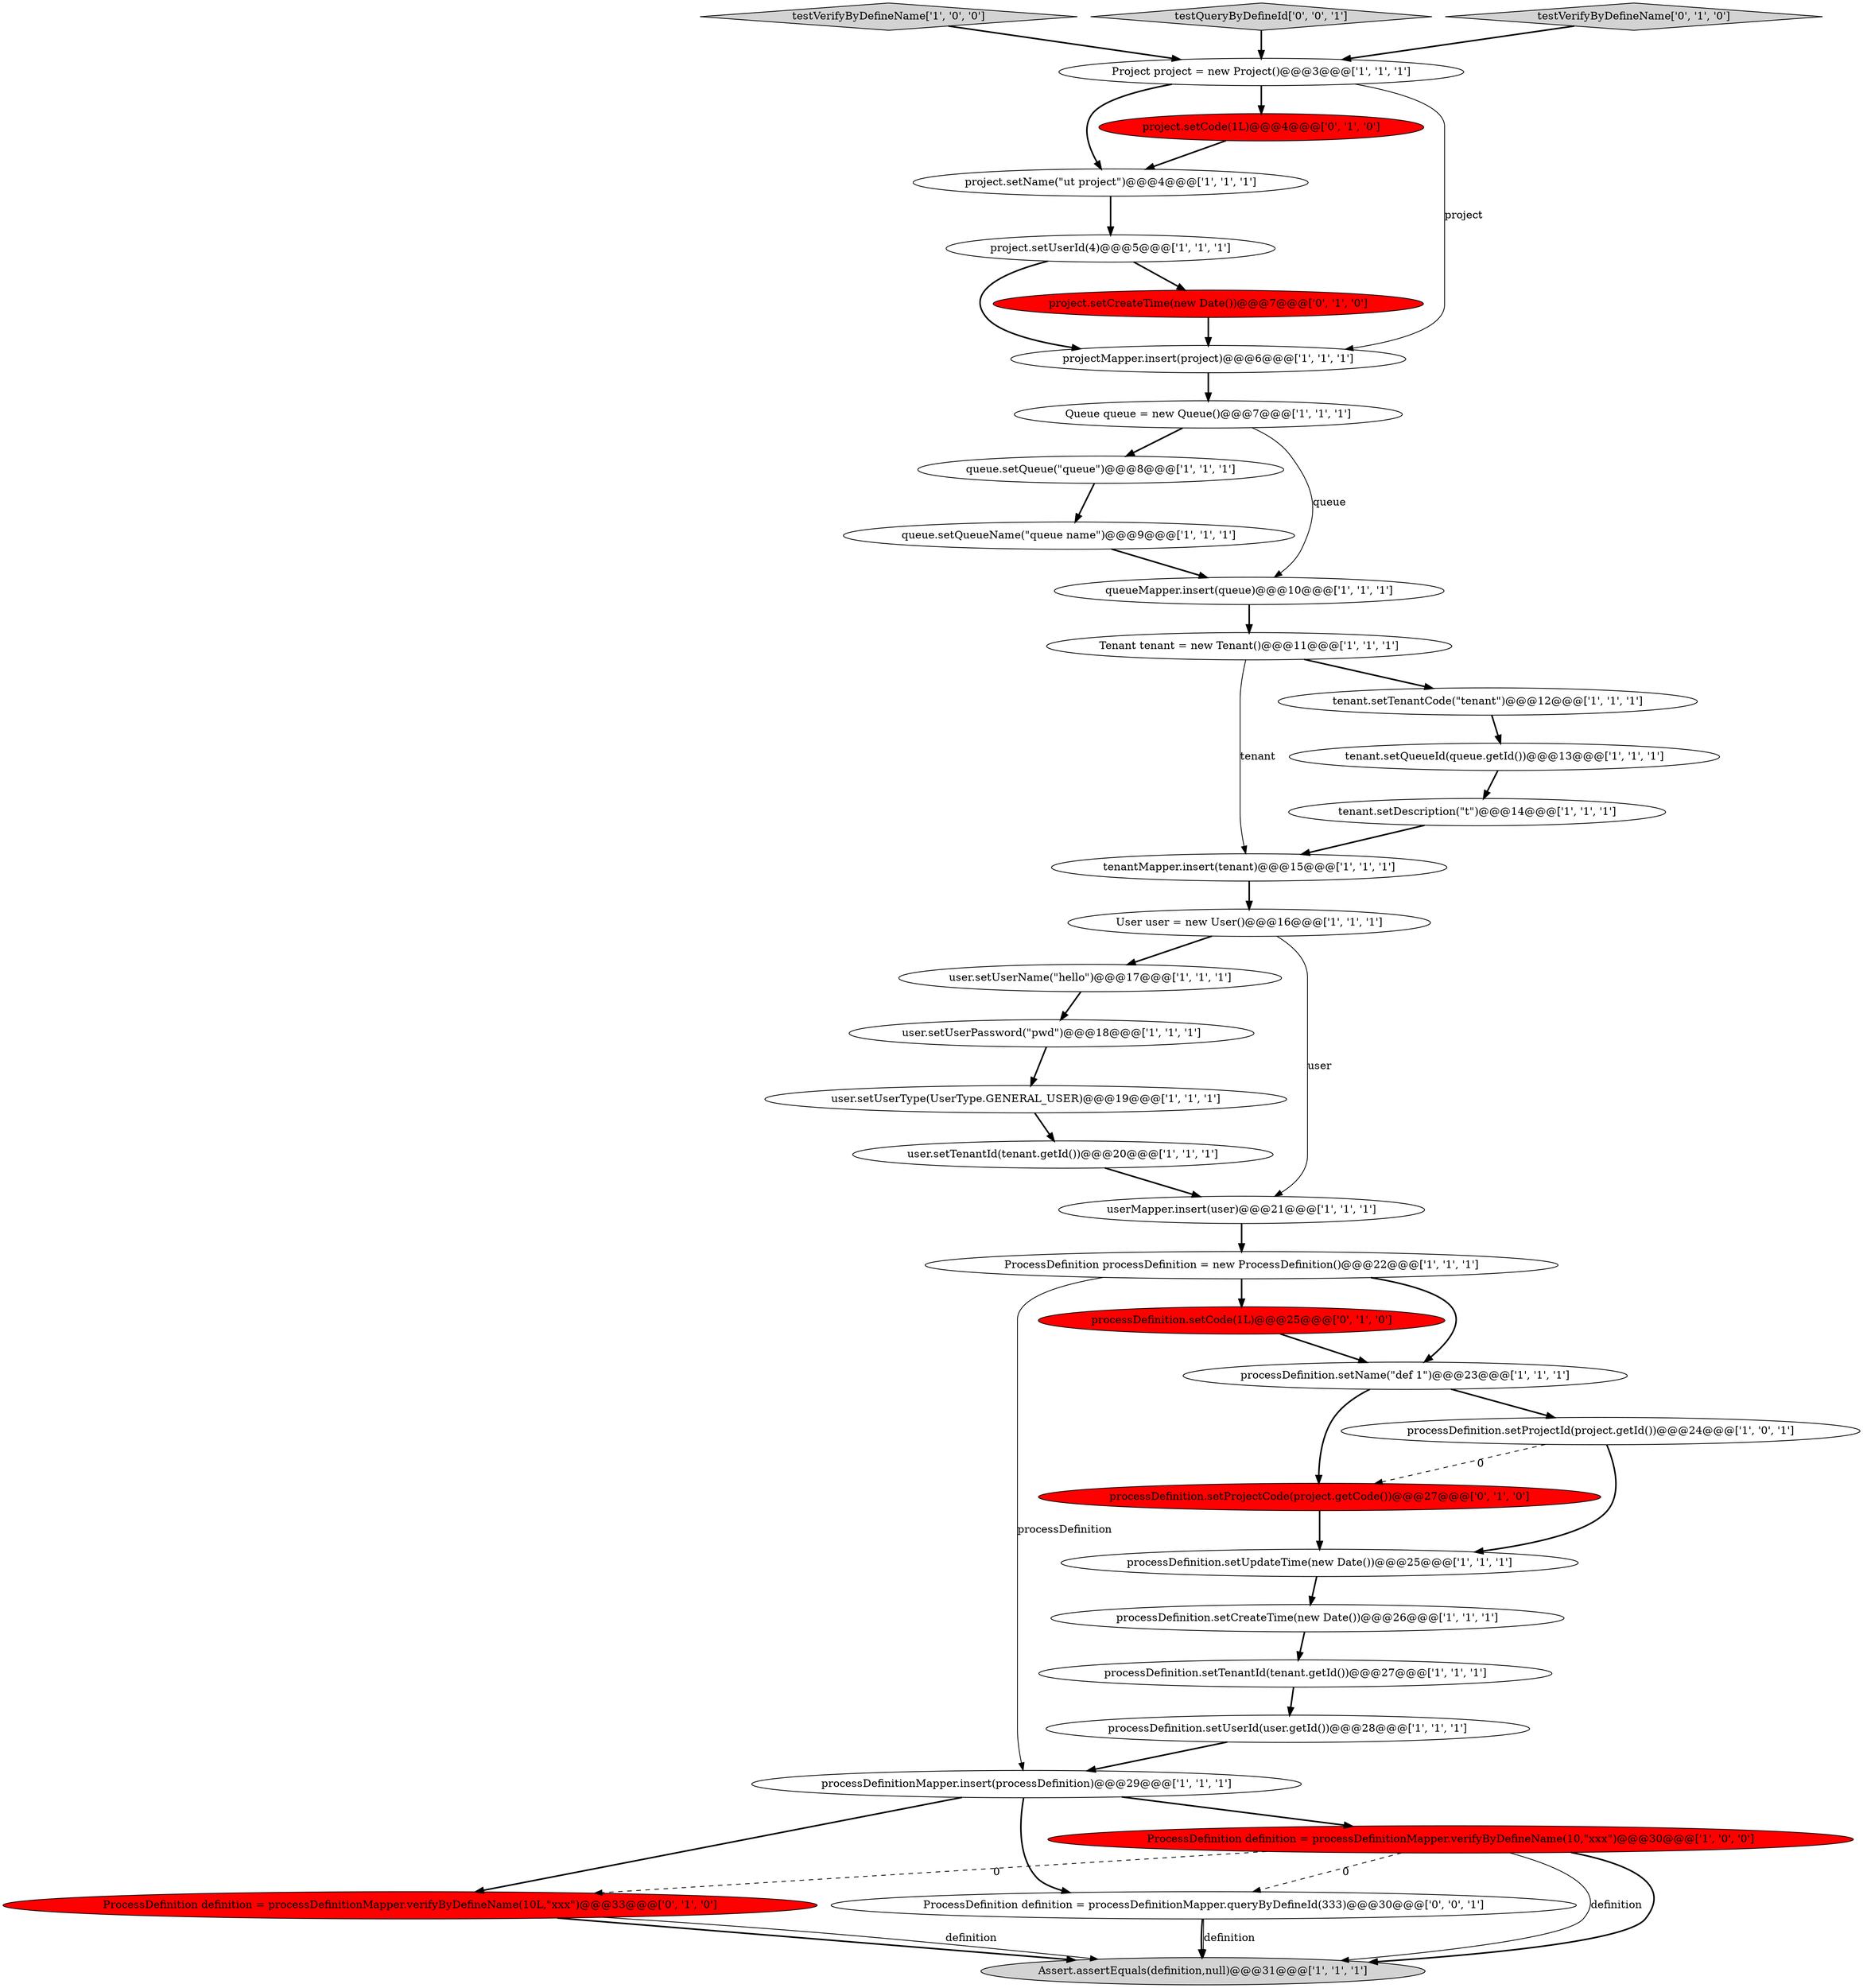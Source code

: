 digraph {
4 [style = filled, label = "user.setUserPassword(\"pwd\")@@@18@@@['1', '1', '1']", fillcolor = white, shape = ellipse image = "AAA0AAABBB1BBB"];
31 [style = filled, label = "processDefinition.setProjectCode(project.getCode())@@@27@@@['0', '1', '0']", fillcolor = red, shape = ellipse image = "AAA1AAABBB2BBB"];
7 [style = filled, label = "User user = new User()@@@16@@@['1', '1', '1']", fillcolor = white, shape = ellipse image = "AAA0AAABBB1BBB"];
0 [style = filled, label = "tenantMapper.insert(tenant)@@@15@@@['1', '1', '1']", fillcolor = white, shape = ellipse image = "AAA0AAABBB1BBB"];
24 [style = filled, label = "user.setUserName(\"hello\")@@@17@@@['1', '1', '1']", fillcolor = white, shape = ellipse image = "AAA0AAABBB1BBB"];
19 [style = filled, label = "project.setUserId(4)@@@5@@@['1', '1', '1']", fillcolor = white, shape = ellipse image = "AAA0AAABBB1BBB"];
17 [style = filled, label = "processDefinition.setProjectId(project.getId())@@@24@@@['1', '0', '1']", fillcolor = white, shape = ellipse image = "AAA0AAABBB1BBB"];
8 [style = filled, label = "testVerifyByDefineName['1', '0', '0']", fillcolor = lightgray, shape = diamond image = "AAA0AAABBB1BBB"];
6 [style = filled, label = "Project project = new Project()@@@3@@@['1', '1', '1']", fillcolor = white, shape = ellipse image = "AAA0AAABBB1BBB"];
36 [style = filled, label = "testQueryByDefineId['0', '0', '1']", fillcolor = lightgray, shape = diamond image = "AAA0AAABBB3BBB"];
35 [style = filled, label = "project.setCode(1L)@@@4@@@['0', '1', '0']", fillcolor = red, shape = ellipse image = "AAA1AAABBB2BBB"];
37 [style = filled, label = "ProcessDefinition definition = processDefinitionMapper.queryByDefineId(333)@@@30@@@['0', '0', '1']", fillcolor = white, shape = ellipse image = "AAA0AAABBB3BBB"];
12 [style = filled, label = "tenant.setTenantCode(\"tenant\")@@@12@@@['1', '1', '1']", fillcolor = white, shape = ellipse image = "AAA0AAABBB1BBB"];
2 [style = filled, label = "projectMapper.insert(project)@@@6@@@['1', '1', '1']", fillcolor = white, shape = ellipse image = "AAA0AAABBB1BBB"];
27 [style = filled, label = "Queue queue = new Queue()@@@7@@@['1', '1', '1']", fillcolor = white, shape = ellipse image = "AAA0AAABBB1BBB"];
20 [style = filled, label = "userMapper.insert(user)@@@21@@@['1', '1', '1']", fillcolor = white, shape = ellipse image = "AAA0AAABBB1BBB"];
10 [style = filled, label = "ProcessDefinition processDefinition = new ProcessDefinition()@@@22@@@['1', '1', '1']", fillcolor = white, shape = ellipse image = "AAA0AAABBB1BBB"];
11 [style = filled, label = "queue.setQueueName(\"queue name\")@@@9@@@['1', '1', '1']", fillcolor = white, shape = ellipse image = "AAA0AAABBB1BBB"];
28 [style = filled, label = "Tenant tenant = new Tenant()@@@11@@@['1', '1', '1']", fillcolor = white, shape = ellipse image = "AAA0AAABBB1BBB"];
18 [style = filled, label = "processDefinitionMapper.insert(processDefinition)@@@29@@@['1', '1', '1']", fillcolor = white, shape = ellipse image = "AAA0AAABBB1BBB"];
29 [style = filled, label = "user.setTenantId(tenant.getId())@@@20@@@['1', '1', '1']", fillcolor = white, shape = ellipse image = "AAA0AAABBB1BBB"];
34 [style = filled, label = "testVerifyByDefineName['0', '1', '0']", fillcolor = lightgray, shape = diamond image = "AAA0AAABBB2BBB"];
3 [style = filled, label = "processDefinition.setTenantId(tenant.getId())@@@27@@@['1', '1', '1']", fillcolor = white, shape = ellipse image = "AAA0AAABBB1BBB"];
13 [style = filled, label = "processDefinition.setCreateTime(new Date())@@@26@@@['1', '1', '1']", fillcolor = white, shape = ellipse image = "AAA0AAABBB1BBB"];
16 [style = filled, label = "processDefinition.setUserId(user.getId())@@@28@@@['1', '1', '1']", fillcolor = white, shape = ellipse image = "AAA0AAABBB1BBB"];
26 [style = filled, label = "queue.setQueue(\"queue\")@@@8@@@['1', '1', '1']", fillcolor = white, shape = ellipse image = "AAA0AAABBB1BBB"];
15 [style = filled, label = "tenant.setQueueId(queue.getId())@@@13@@@['1', '1', '1']", fillcolor = white, shape = ellipse image = "AAA0AAABBB1BBB"];
23 [style = filled, label = "user.setUserType(UserType.GENERAL_USER)@@@19@@@['1', '1', '1']", fillcolor = white, shape = ellipse image = "AAA0AAABBB1BBB"];
30 [style = filled, label = "processDefinition.setCode(1L)@@@25@@@['0', '1', '0']", fillcolor = red, shape = ellipse image = "AAA1AAABBB2BBB"];
21 [style = filled, label = "Assert.assertEquals(definition,null)@@@31@@@['1', '1', '1']", fillcolor = lightgray, shape = ellipse image = "AAA0AAABBB1BBB"];
9 [style = filled, label = "project.setName(\"ut project\")@@@4@@@['1', '1', '1']", fillcolor = white, shape = ellipse image = "AAA0AAABBB1BBB"];
25 [style = filled, label = "ProcessDefinition definition = processDefinitionMapper.verifyByDefineName(10,\"xxx\")@@@30@@@['1', '0', '0']", fillcolor = red, shape = ellipse image = "AAA1AAABBB1BBB"];
33 [style = filled, label = "project.setCreateTime(new Date())@@@7@@@['0', '1', '0']", fillcolor = red, shape = ellipse image = "AAA1AAABBB2BBB"];
1 [style = filled, label = "queueMapper.insert(queue)@@@10@@@['1', '1', '1']", fillcolor = white, shape = ellipse image = "AAA0AAABBB1BBB"];
14 [style = filled, label = "processDefinition.setUpdateTime(new Date())@@@25@@@['1', '1', '1']", fillcolor = white, shape = ellipse image = "AAA0AAABBB1BBB"];
22 [style = filled, label = "processDefinition.setName(\"def 1\")@@@23@@@['1', '1', '1']", fillcolor = white, shape = ellipse image = "AAA0AAABBB1BBB"];
5 [style = filled, label = "tenant.setDescription(\"t\")@@@14@@@['1', '1', '1']", fillcolor = white, shape = ellipse image = "AAA0AAABBB1BBB"];
32 [style = filled, label = "ProcessDefinition definition = processDefinitionMapper.verifyByDefineName(10L,\"xxx\")@@@33@@@['0', '1', '0']", fillcolor = red, shape = ellipse image = "AAA1AAABBB2BBB"];
19->33 [style = bold, label=""];
10->22 [style = bold, label=""];
31->14 [style = bold, label=""];
18->37 [style = bold, label=""];
36->6 [style = bold, label=""];
16->18 [style = bold, label=""];
30->22 [style = bold, label=""];
6->35 [style = bold, label=""];
32->21 [style = bold, label=""];
25->32 [style = dashed, label="0"];
10->18 [style = solid, label="processDefinition"];
11->1 [style = bold, label=""];
35->9 [style = bold, label=""];
32->21 [style = solid, label="definition"];
12->15 [style = bold, label=""];
37->21 [style = bold, label=""];
22->31 [style = bold, label=""];
8->6 [style = bold, label=""];
19->2 [style = bold, label=""];
37->21 [style = solid, label="definition"];
28->12 [style = bold, label=""];
3->16 [style = bold, label=""];
7->20 [style = solid, label="user"];
17->31 [style = dashed, label="0"];
26->11 [style = bold, label=""];
15->5 [style = bold, label=""];
0->7 [style = bold, label=""];
20->10 [style = bold, label=""];
23->29 [style = bold, label=""];
29->20 [style = bold, label=""];
1->28 [style = bold, label=""];
7->24 [style = bold, label=""];
24->4 [style = bold, label=""];
13->3 [style = bold, label=""];
5->0 [style = bold, label=""];
27->1 [style = solid, label="queue"];
17->14 [style = bold, label=""];
34->6 [style = bold, label=""];
18->25 [style = bold, label=""];
18->32 [style = bold, label=""];
25->21 [style = solid, label="definition"];
9->19 [style = bold, label=""];
2->27 [style = bold, label=""];
22->17 [style = bold, label=""];
28->0 [style = solid, label="tenant"];
25->37 [style = dashed, label="0"];
14->13 [style = bold, label=""];
6->9 [style = bold, label=""];
10->30 [style = bold, label=""];
33->2 [style = bold, label=""];
4->23 [style = bold, label=""];
25->21 [style = bold, label=""];
6->2 [style = solid, label="project"];
27->26 [style = bold, label=""];
}
